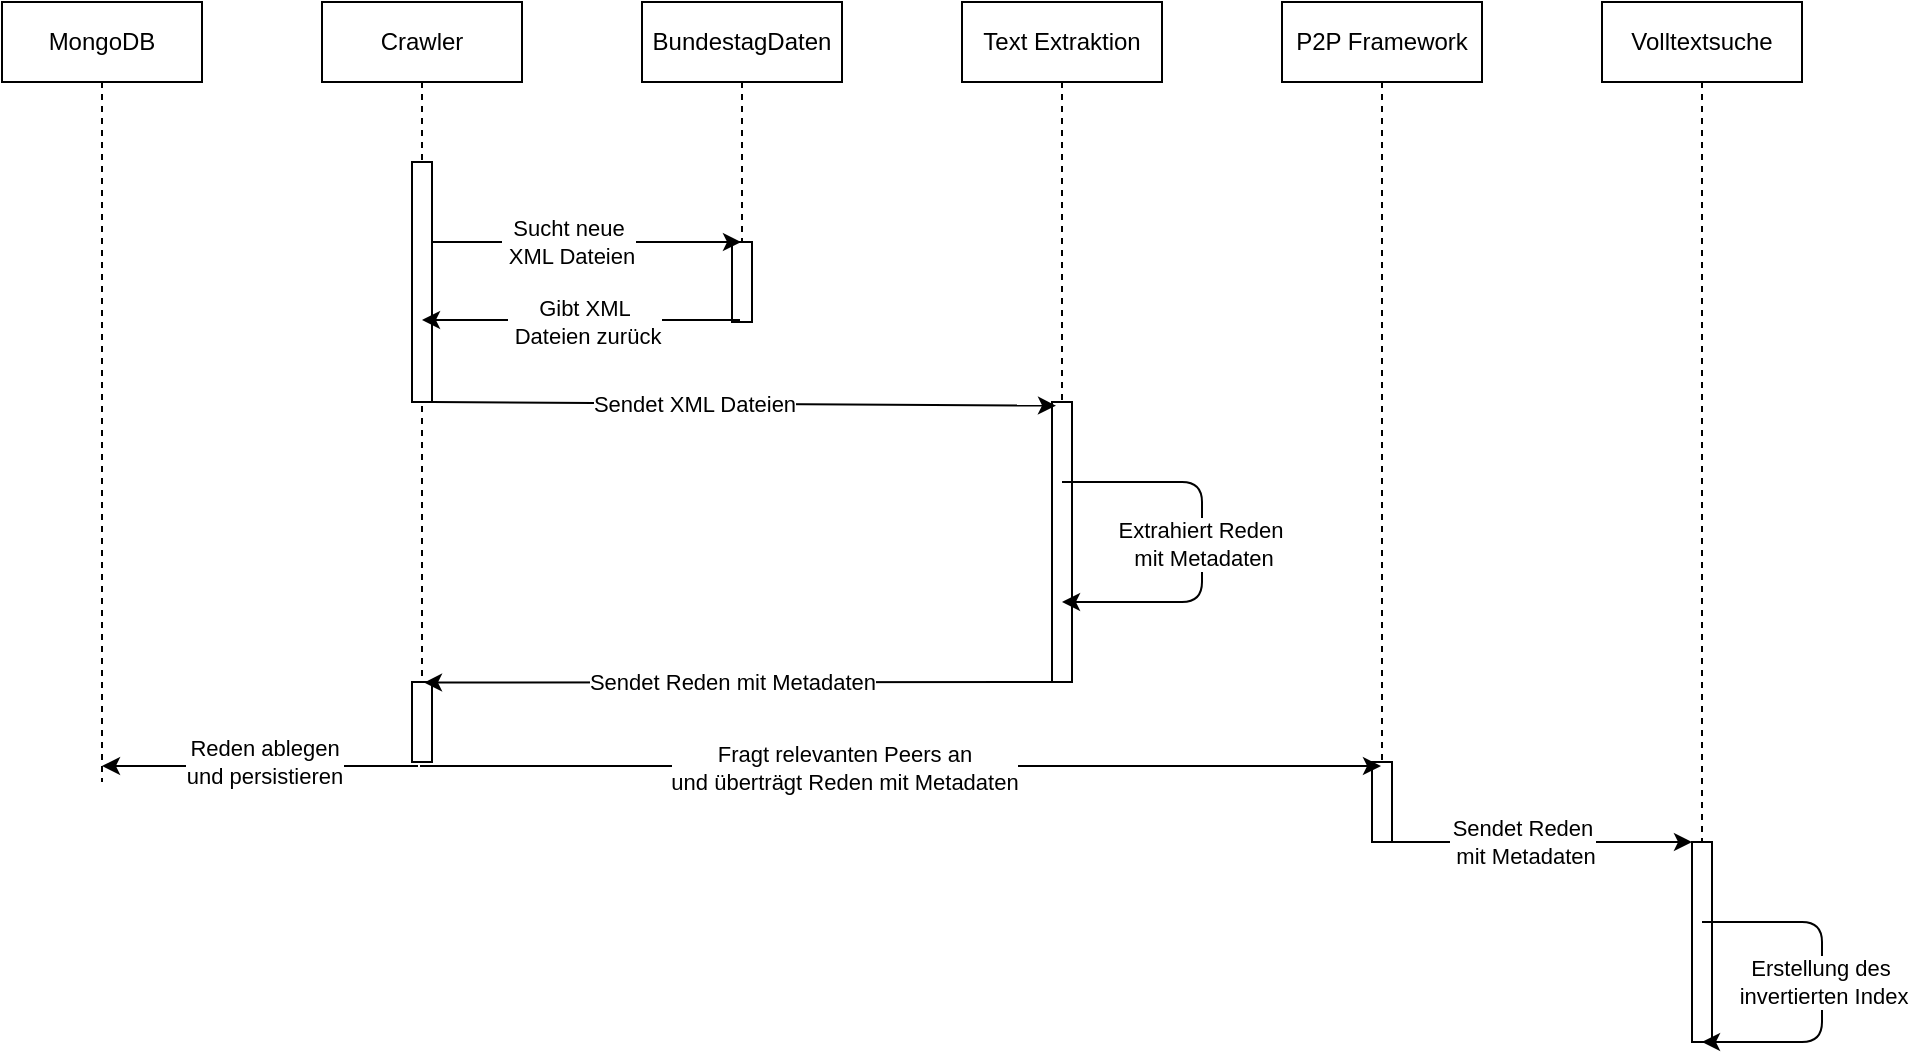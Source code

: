 <mxfile version="14.6.6" type="github">
  <diagram id="FaPJa0q46fN_AxUEMvjQ" name="Page-1">
    <mxGraphModel dx="1422" dy="762" grid="1" gridSize="10" guides="1" tooltips="1" connect="1" arrows="1" fold="1" page="1" pageScale="1" pageWidth="827" pageHeight="1169" math="0" shadow="0">
      <root>
        <mxCell id="0" />
        <mxCell id="1" parent="0" />
        <mxCell id="3QxqJV67HX_IBzd8UFvW-1" value="Crawler" style="shape=umlLifeline;perimeter=lifelinePerimeter;whiteSpace=wrap;html=1;container=1;collapsible=0;recursiveResize=0;outlineConnect=0;" vertex="1" parent="1">
          <mxGeometry x="160" y="80" width="100" height="380" as="geometry" />
        </mxCell>
        <mxCell id="3QxqJV67HX_IBzd8UFvW-2" value="" style="html=1;points=[];perimeter=orthogonalPerimeter;" vertex="1" parent="3QxqJV67HX_IBzd8UFvW-1">
          <mxGeometry x="45" y="80" width="10" height="120" as="geometry" />
        </mxCell>
        <mxCell id="3QxqJV67HX_IBzd8UFvW-3" value="" style="html=1;points=[];perimeter=orthogonalPerimeter;" vertex="1" parent="3QxqJV67HX_IBzd8UFvW-1">
          <mxGeometry x="45" y="340" width="10" height="40" as="geometry" />
        </mxCell>
        <mxCell id="3QxqJV67HX_IBzd8UFvW-4" value="BundestagDaten" style="shape=umlLifeline;perimeter=lifelinePerimeter;whiteSpace=wrap;html=1;container=1;collapsible=0;recursiveResize=0;outlineConnect=0;" vertex="1" parent="1">
          <mxGeometry x="320" y="80" width="100" height="160" as="geometry" />
        </mxCell>
        <mxCell id="3QxqJV67HX_IBzd8UFvW-5" value="" style="html=1;points=[];perimeter=orthogonalPerimeter;" vertex="1" parent="3QxqJV67HX_IBzd8UFvW-4">
          <mxGeometry x="45" y="120" width="10" height="40" as="geometry" />
        </mxCell>
        <mxCell id="3QxqJV67HX_IBzd8UFvW-6" value="Text Extraktion" style="shape=umlLifeline;perimeter=lifelinePerimeter;whiteSpace=wrap;html=1;container=1;collapsible=0;recursiveResize=0;outlineConnect=0;" vertex="1" parent="1">
          <mxGeometry x="480" y="80" width="100" height="340" as="geometry" />
        </mxCell>
        <mxCell id="3QxqJV67HX_IBzd8UFvW-7" value="" style="html=1;points=[];perimeter=orthogonalPerimeter;" vertex="1" parent="3QxqJV67HX_IBzd8UFvW-6">
          <mxGeometry x="45" y="200" width="10" height="140" as="geometry" />
        </mxCell>
        <mxCell id="3QxqJV67HX_IBzd8UFvW-8" value="MongoDB" style="shape=umlLifeline;perimeter=lifelinePerimeter;whiteSpace=wrap;html=1;container=1;collapsible=0;recursiveResize=0;outlineConnect=0;" vertex="1" parent="1">
          <mxGeometry y="80" width="100" height="390" as="geometry" />
        </mxCell>
        <mxCell id="3QxqJV67HX_IBzd8UFvW-9" value="" style="endArrow=classic;html=1;" edge="1" parent="1" source="3QxqJV67HX_IBzd8UFvW-2" target="3QxqJV67HX_IBzd8UFvW-4">
          <mxGeometry width="50" height="50" relative="1" as="geometry">
            <mxPoint x="230" y="200" as="sourcePoint" />
            <mxPoint x="320" y="250" as="targetPoint" />
            <Array as="points">
              <mxPoint x="290" y="200" />
            </Array>
          </mxGeometry>
        </mxCell>
        <mxCell id="3QxqJV67HX_IBzd8UFvW-10" value="Sucht neue&lt;br&gt;&amp;nbsp;XML Dateien" style="edgeLabel;html=1;align=center;verticalAlign=middle;resizable=0;points=[];" vertex="1" connectable="0" parent="3QxqJV67HX_IBzd8UFvW-9">
          <mxGeometry x="-0.26" relative="1" as="geometry">
            <mxPoint x="11" as="offset" />
          </mxGeometry>
        </mxCell>
        <mxCell id="3QxqJV67HX_IBzd8UFvW-11" value="" style="endArrow=classic;html=1;exitX=0.4;exitY=0.975;exitDx=0;exitDy=0;exitPerimeter=0;" edge="1" parent="1" source="3QxqJV67HX_IBzd8UFvW-5" target="3QxqJV67HX_IBzd8UFvW-1">
          <mxGeometry width="50" height="50" relative="1" as="geometry">
            <mxPoint x="290" y="420" as="sourcePoint" />
            <mxPoint x="340" y="370" as="targetPoint" />
          </mxGeometry>
        </mxCell>
        <mxCell id="3QxqJV67HX_IBzd8UFvW-12" value="Gibt XML&lt;br&gt;&amp;nbsp;Dateien zurück" style="edgeLabel;html=1;align=center;verticalAlign=middle;resizable=0;points=[];" vertex="1" connectable="0" parent="3QxqJV67HX_IBzd8UFvW-11">
          <mxGeometry x="0.304" y="2" relative="1" as="geometry">
            <mxPoint x="25" y="-1" as="offset" />
          </mxGeometry>
        </mxCell>
        <mxCell id="3QxqJV67HX_IBzd8UFvW-13" value="" style="endArrow=classic;html=1;entryX=0.2;entryY=0.013;entryDx=0;entryDy=0;entryPerimeter=0;" edge="1" parent="1" source="3QxqJV67HX_IBzd8UFvW-2" target="3QxqJV67HX_IBzd8UFvW-7">
          <mxGeometry width="50" height="50" relative="1" as="geometry">
            <mxPoint x="340" y="370" as="sourcePoint" />
            <mxPoint x="520" y="290" as="targetPoint" />
          </mxGeometry>
        </mxCell>
        <mxCell id="3QxqJV67HX_IBzd8UFvW-14" value="Sendet XML Dateien" style="edgeLabel;html=1;align=center;verticalAlign=middle;resizable=0;points=[];" vertex="1" connectable="0" parent="3QxqJV67HX_IBzd8UFvW-13">
          <mxGeometry x="-0.162" relative="1" as="geometry">
            <mxPoint as="offset" />
          </mxGeometry>
        </mxCell>
        <mxCell id="3QxqJV67HX_IBzd8UFvW-15" value="" style="endArrow=classic;html=1;" edge="1" parent="1" source="3QxqJV67HX_IBzd8UFvW-6" target="3QxqJV67HX_IBzd8UFvW-6">
          <mxGeometry width="50" height="50" relative="1" as="geometry">
            <mxPoint x="560" y="330" as="sourcePoint" />
            <mxPoint x="600" y="380" as="targetPoint" />
            <Array as="points">
              <mxPoint x="600" y="320" />
              <mxPoint x="600" y="380" />
            </Array>
          </mxGeometry>
        </mxCell>
        <mxCell id="3QxqJV67HX_IBzd8UFvW-16" value="Extrahiert Reden&lt;br&gt;&amp;nbsp;mit Metadaten" style="edgeLabel;html=1;align=center;verticalAlign=middle;resizable=0;points=[];" vertex="1" connectable="0" parent="3QxqJV67HX_IBzd8UFvW-15">
          <mxGeometry x="-0.231" y="-1" relative="1" as="geometry">
            <mxPoint y="24" as="offset" />
          </mxGeometry>
        </mxCell>
        <mxCell id="3QxqJV67HX_IBzd8UFvW-17" value="" style="endArrow=classic;html=1;exitX=0.4;exitY=1;exitDx=0;exitDy=0;exitPerimeter=0;entryX=0.6;entryY=0.007;entryDx=0;entryDy=0;entryPerimeter=0;" edge="1" parent="1" source="3QxqJV67HX_IBzd8UFvW-7" target="3QxqJV67HX_IBzd8UFvW-3">
          <mxGeometry width="50" height="50" relative="1" as="geometry">
            <mxPoint x="380" y="480" as="sourcePoint" />
            <mxPoint x="430" y="430" as="targetPoint" />
          </mxGeometry>
        </mxCell>
        <mxCell id="3QxqJV67HX_IBzd8UFvW-18" value="Sendet Reden mit Metadaten" style="edgeLabel;html=1;align=center;verticalAlign=middle;resizable=0;points=[];" vertex="1" connectable="0" parent="3QxqJV67HX_IBzd8UFvW-17">
          <mxGeometry x="0.151" y="2" relative="1" as="geometry">
            <mxPoint x="19" y="-2" as="offset" />
          </mxGeometry>
        </mxCell>
        <mxCell id="3QxqJV67HX_IBzd8UFvW-19" value="P2P Framework" style="shape=umlLifeline;perimeter=lifelinePerimeter;whiteSpace=wrap;html=1;container=1;collapsible=0;recursiveResize=0;outlineConnect=0;" vertex="1" parent="1">
          <mxGeometry x="640" y="80" width="100" height="420" as="geometry" />
        </mxCell>
        <mxCell id="3QxqJV67HX_IBzd8UFvW-20" value="" style="html=1;points=[];perimeter=orthogonalPerimeter;" vertex="1" parent="3QxqJV67HX_IBzd8UFvW-19">
          <mxGeometry x="45" y="380" width="10" height="40" as="geometry" />
        </mxCell>
        <mxCell id="3QxqJV67HX_IBzd8UFvW-21" value="" style="endArrow=classic;html=1;exitX=0.4;exitY=1.05;exitDx=0;exitDy=0;exitPerimeter=0;" edge="1" parent="1" source="3QxqJV67HX_IBzd8UFvW-3" target="3QxqJV67HX_IBzd8UFvW-19">
          <mxGeometry width="50" height="50" relative="1" as="geometry">
            <mxPoint x="400" y="530" as="sourcePoint" />
            <mxPoint x="550" y="470" as="targetPoint" />
          </mxGeometry>
        </mxCell>
        <mxCell id="3QxqJV67HX_IBzd8UFvW-22" value="Fragt relevanten Peers an&lt;br&gt;und überträgt Reden mit Metadaten" style="edgeLabel;html=1;align=center;verticalAlign=middle;resizable=0;points=[];" vertex="1" connectable="0" parent="3QxqJV67HX_IBzd8UFvW-21">
          <mxGeometry x="-0.118" y="-1" relative="1" as="geometry">
            <mxPoint as="offset" />
          </mxGeometry>
        </mxCell>
        <mxCell id="3QxqJV67HX_IBzd8UFvW-23" value="Volltextsuche" style="shape=umlLifeline;perimeter=lifelinePerimeter;whiteSpace=wrap;html=1;container=1;collapsible=0;recursiveResize=0;outlineConnect=0;" vertex="1" parent="1">
          <mxGeometry x="800" y="80" width="100" height="520" as="geometry" />
        </mxCell>
        <mxCell id="3QxqJV67HX_IBzd8UFvW-24" value="" style="html=1;points=[];perimeter=orthogonalPerimeter;" vertex="1" parent="3QxqJV67HX_IBzd8UFvW-23">
          <mxGeometry x="45" y="420" width="10" height="100" as="geometry" />
        </mxCell>
        <mxCell id="3QxqJV67HX_IBzd8UFvW-25" value="" style="endArrow=classic;html=1;exitX=0.4;exitY=1;exitDx=0;exitDy=0;exitPerimeter=0;" edge="1" parent="1" source="3QxqJV67HX_IBzd8UFvW-20" target="3QxqJV67HX_IBzd8UFvW-24">
          <mxGeometry width="50" height="50" relative="1" as="geometry">
            <mxPoint x="780" y="480" as="sourcePoint" />
            <mxPoint x="790" y="540" as="targetPoint" />
          </mxGeometry>
        </mxCell>
        <mxCell id="3QxqJV67HX_IBzd8UFvW-26" value="Sendet Reden&lt;br&gt;&amp;nbsp;mit Metadaten" style="edgeLabel;html=1;align=center;verticalAlign=middle;resizable=0;points=[];" vertex="1" connectable="0" parent="3QxqJV67HX_IBzd8UFvW-25">
          <mxGeometry x="-0.218" y="-1" relative="1" as="geometry">
            <mxPoint x="10" y="-1" as="offset" />
          </mxGeometry>
        </mxCell>
        <mxCell id="3QxqJV67HX_IBzd8UFvW-27" value="" style="endArrow=classic;html=1;" edge="1" parent="1">
          <mxGeometry width="50" height="50" relative="1" as="geometry">
            <mxPoint x="850" y="540" as="sourcePoint" />
            <mxPoint x="850" y="600" as="targetPoint" />
            <Array as="points">
              <mxPoint x="910" y="540" />
              <mxPoint x="910" y="600" />
            </Array>
          </mxGeometry>
        </mxCell>
        <mxCell id="3QxqJV67HX_IBzd8UFvW-28" value="Erstellung des&lt;br&gt;&amp;nbsp;invertierten Index" style="edgeLabel;html=1;align=center;verticalAlign=middle;resizable=0;points=[];" vertex="1" connectable="0" parent="3QxqJV67HX_IBzd8UFvW-27">
          <mxGeometry x="-0.111" y="-1" relative="1" as="geometry">
            <mxPoint y="10" as="offset" />
          </mxGeometry>
        </mxCell>
        <mxCell id="3QxqJV67HX_IBzd8UFvW-29" value="" style="endArrow=classic;html=1;exitX=0.3;exitY=1.05;exitDx=0;exitDy=0;exitPerimeter=0;" edge="1" parent="1" source="3QxqJV67HX_IBzd8UFvW-3" target="3QxqJV67HX_IBzd8UFvW-8">
          <mxGeometry width="50" height="50" relative="1" as="geometry">
            <mxPoint x="120" y="540" as="sourcePoint" />
            <mxPoint x="170" y="490" as="targetPoint" />
          </mxGeometry>
        </mxCell>
        <mxCell id="3QxqJV67HX_IBzd8UFvW-30" value="Reden ablegen &lt;br&gt;und persistieren" style="edgeLabel;html=1;align=center;verticalAlign=middle;resizable=0;points=[];" vertex="1" connectable="0" parent="3QxqJV67HX_IBzd8UFvW-29">
          <mxGeometry x="0.161" y="-1" relative="1" as="geometry">
            <mxPoint x="14" y="-1" as="offset" />
          </mxGeometry>
        </mxCell>
      </root>
    </mxGraphModel>
  </diagram>
</mxfile>

